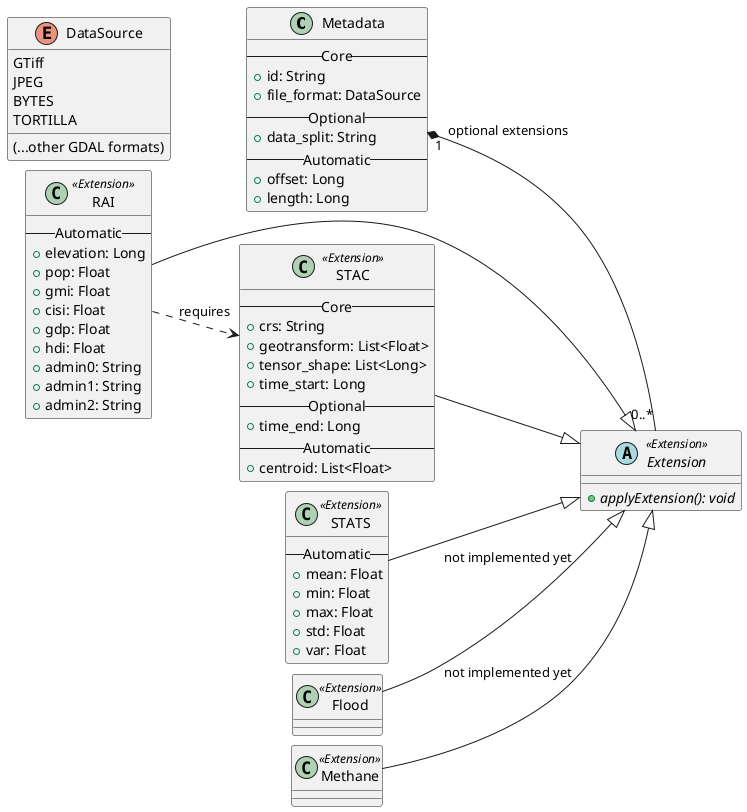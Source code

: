 @startuml
skinparam nodesep 10
skinparam ranksep 10
left to right direction

' === Core metadata class ===
class Metadata {
  -- Core --
  + id: String
  + file_format: DataSource
  -- Optional --
  + data_split: String
  -- Automatic --
  + offset: Long
  + length: Long
}

enum DataSource {
  GTiff
  JPEG
  BYTES
  TORTILLA
  (...other GDAL formats)
}

' === Abstract extension point ===
abstract class Extension <<Extension>> {
  {abstract} + applyExtension(): void
}

' === All extensions inherit from Extension ===
' --- Group 1: Core metadata and statistics ---
class STAC  <<Extension>> {
  -- Core --
  + crs: String
  + geotransform: List<Float>
  + tensor_shape: List<Long>
  + time_start: Long
  -- Optional --
  + time_end: Long
  -- Automatic --
  + centroid: List<Float>
}

class STATS   <<Extension>> {
  -- Automatic --
  + mean: Float
  + min: Float
  + max: Float
  + std: Float
  + var: Float
}

class RAI   <<Extension>> {
  -- Automatic --
  + elevation: Long
  + pop: Float
  + gmi: Float
  + cisi: Float
  + gdp: Float
  + hdi: Float
  + admin0: String
  + admin1: String
  + admin2: String
}

' --- Group 2: Application-specific extensions ---
class Flood           <<Extension>> 
class Methane         <<Extension>> 

' === Inheritance from the abstract Extension ===
STATS  --|> Extension
STAC   --|> Extension
RAI    --|> Extension
Flood  --|> Extension : not implemented yet
Methane --|> Extension : not implemented yet

' === Metadata-to-Extension relationship ===
Metadata "1" *-- "0..*" Extension : optional extensions

' === Extension-specific dependency ===
RAI ..> STAC : requires
@enduml
